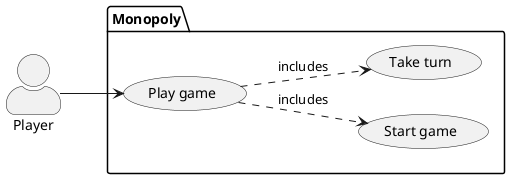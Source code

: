 @startuml
'https://plantuml.com/use-case-diagram
skinparam actorStyle awesome

Player as Foo1

package Monopoly{
    usecase "Play game" as UC1
    usecase "Start game" as UC2
    usecase "Take turn" as UC3

}
left to right direction
Foo1 --> UC1
UC1 ..> UC2 :includes
UC1 ..> UC3 : includes



@enduml